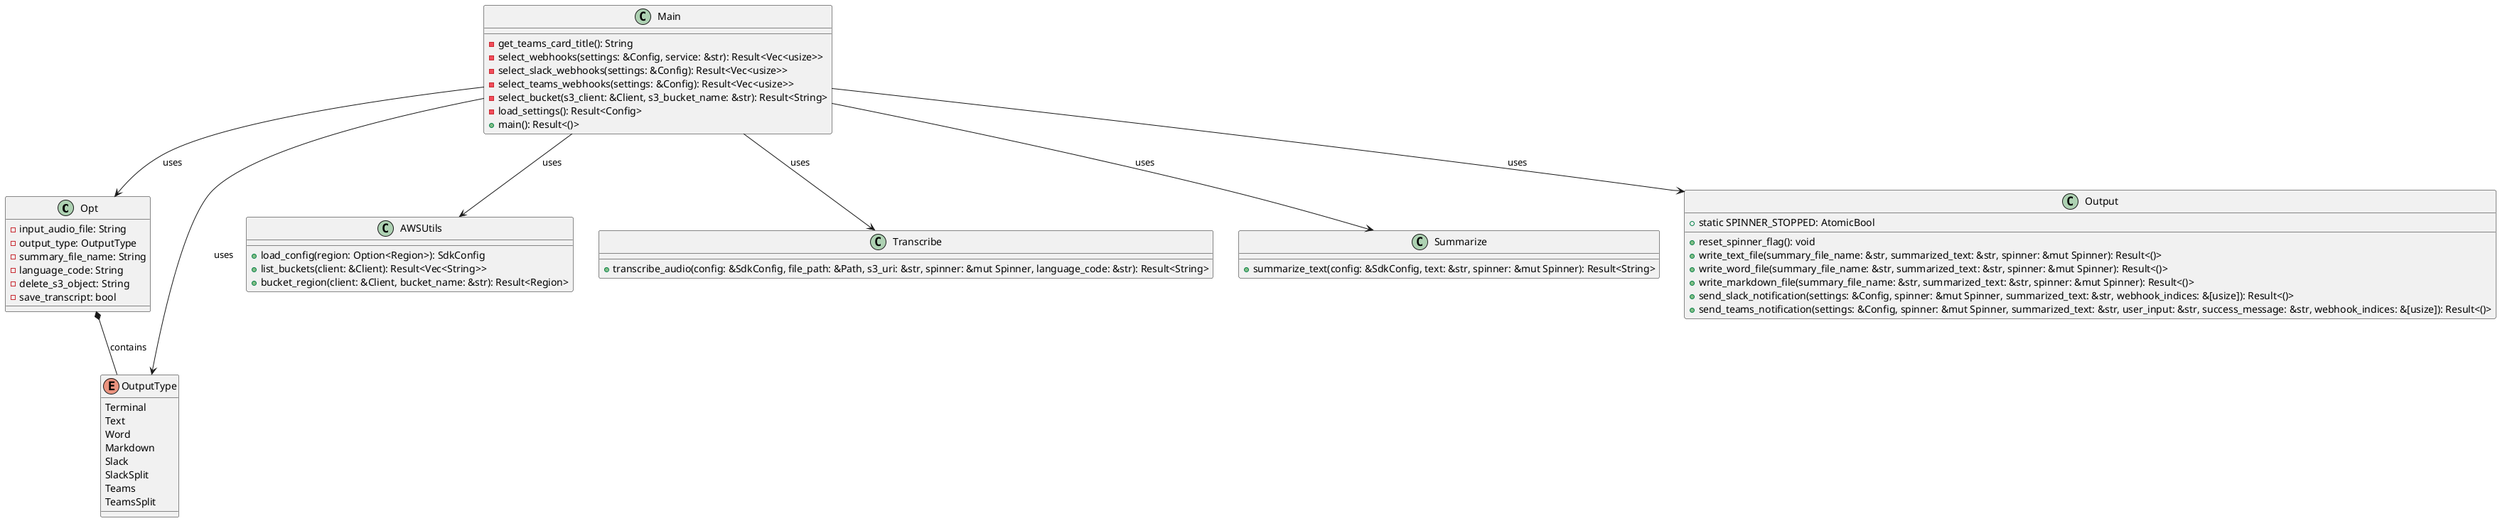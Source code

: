 @startuml

class Opt {
  - input_audio_file: String
  - output_type: OutputType
  - summary_file_name: String
  - language_code: String
  - delete_s3_object: String
  - save_transcript: bool
}

enum OutputType {
  Terminal
  Text
  Word
  Markdown
  Slack
  SlackSplit
  Teams
  TeamsSplit
}

class Main {
  - get_teams_card_title(): String
  - select_webhooks(settings: &Config, service: &str): Result<Vec<usize>>
  - select_slack_webhooks(settings: &Config): Result<Vec<usize>>
  - select_teams_webhooks(settings: &Config): Result<Vec<usize>>
  - select_bucket(s3_client: &Client, s3_bucket_name: &str): Result<String>
  - load_settings(): Result<Config>
  + main(): Result<()>
}

class AWSUtils {
  + load_config(region: Option<Region>): SdkConfig
  + list_buckets(client: &Client): Result<Vec<String>>
  + bucket_region(client: &Client, bucket_name: &str): Result<Region>
}

class Transcribe {
  + transcribe_audio(config: &SdkConfig, file_path: &Path, s3_uri: &str, spinner: &mut Spinner, language_code: &str): Result<String>
}

class Summarize {
  + summarize_text(config: &SdkConfig, text: &str, spinner: &mut Spinner): Result<String>
}

class Output {
  + static SPINNER_STOPPED: AtomicBool
  + reset_spinner_flag(): void
  + write_text_file(summary_file_name: &str, summarized_text: &str, spinner: &mut Spinner): Result<()>
  + write_word_file(summary_file_name: &str, summarized_text: &str, spinner: &mut Spinner): Result<()>
  + write_markdown_file(summary_file_name: &str, summarized_text: &str, spinner: &mut Spinner): Result<()>
  + send_slack_notification(settings: &Config, spinner: &mut Spinner, summarized_text: &str, webhook_indices: &[usize]): Result<()>
  + send_teams_notification(settings: &Config, spinner: &mut Spinner, summarized_text: &str, user_input: &str, success_message: &str, webhook_indices: &[usize]): Result<()>
}

Main --> Opt : uses
Main --> OutputType : uses
Main --> AWSUtils : uses
Main --> Transcribe : uses
Main --> Summarize : uses
Main --> Output : uses
Opt *-- OutputType : contains

@enduml